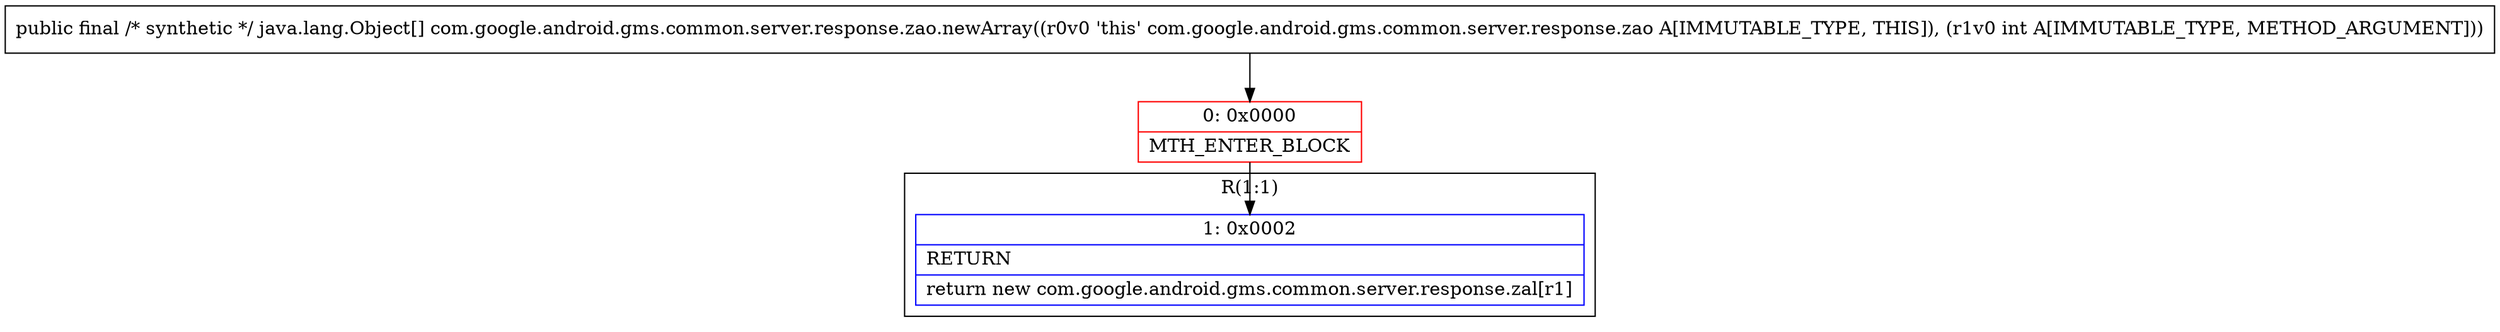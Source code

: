 digraph "CFG forcom.google.android.gms.common.server.response.zao.newArray(I)[Ljava\/lang\/Object;" {
subgraph cluster_Region_736429203 {
label = "R(1:1)";
node [shape=record,color=blue];
Node_1 [shape=record,label="{1\:\ 0x0002|RETURN\l|return new com.google.android.gms.common.server.response.zal[r1]\l}"];
}
Node_0 [shape=record,color=red,label="{0\:\ 0x0000|MTH_ENTER_BLOCK\l}"];
MethodNode[shape=record,label="{public final \/* synthetic *\/ java.lang.Object[] com.google.android.gms.common.server.response.zao.newArray((r0v0 'this' com.google.android.gms.common.server.response.zao A[IMMUTABLE_TYPE, THIS]), (r1v0 int A[IMMUTABLE_TYPE, METHOD_ARGUMENT])) }"];
MethodNode -> Node_0;
Node_0 -> Node_1;
}

